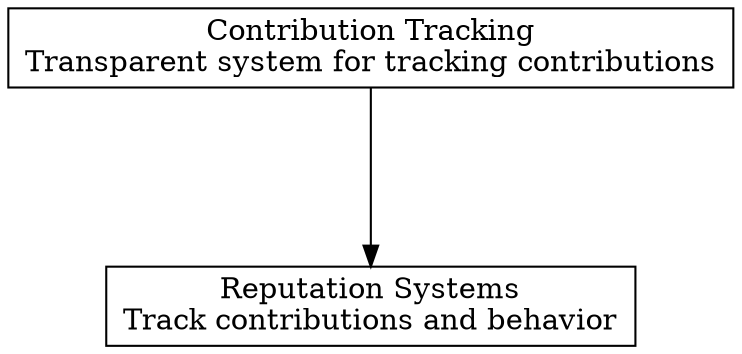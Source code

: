 digraph "" {
	graph [nodesep=0.6,
		rankdir=TB,
		ranksep=1.2
	];
	node [label="\N",
		shape=box
	];
	"Reputation Systems"	[label="Reputation Systems\nTrack contributions and behavior"];
	"Contribution Tracking"	[label="Contribution Tracking\nTransparent system for tracking contributions"];
	"Contribution Tracking" -> "Reputation Systems";
}
